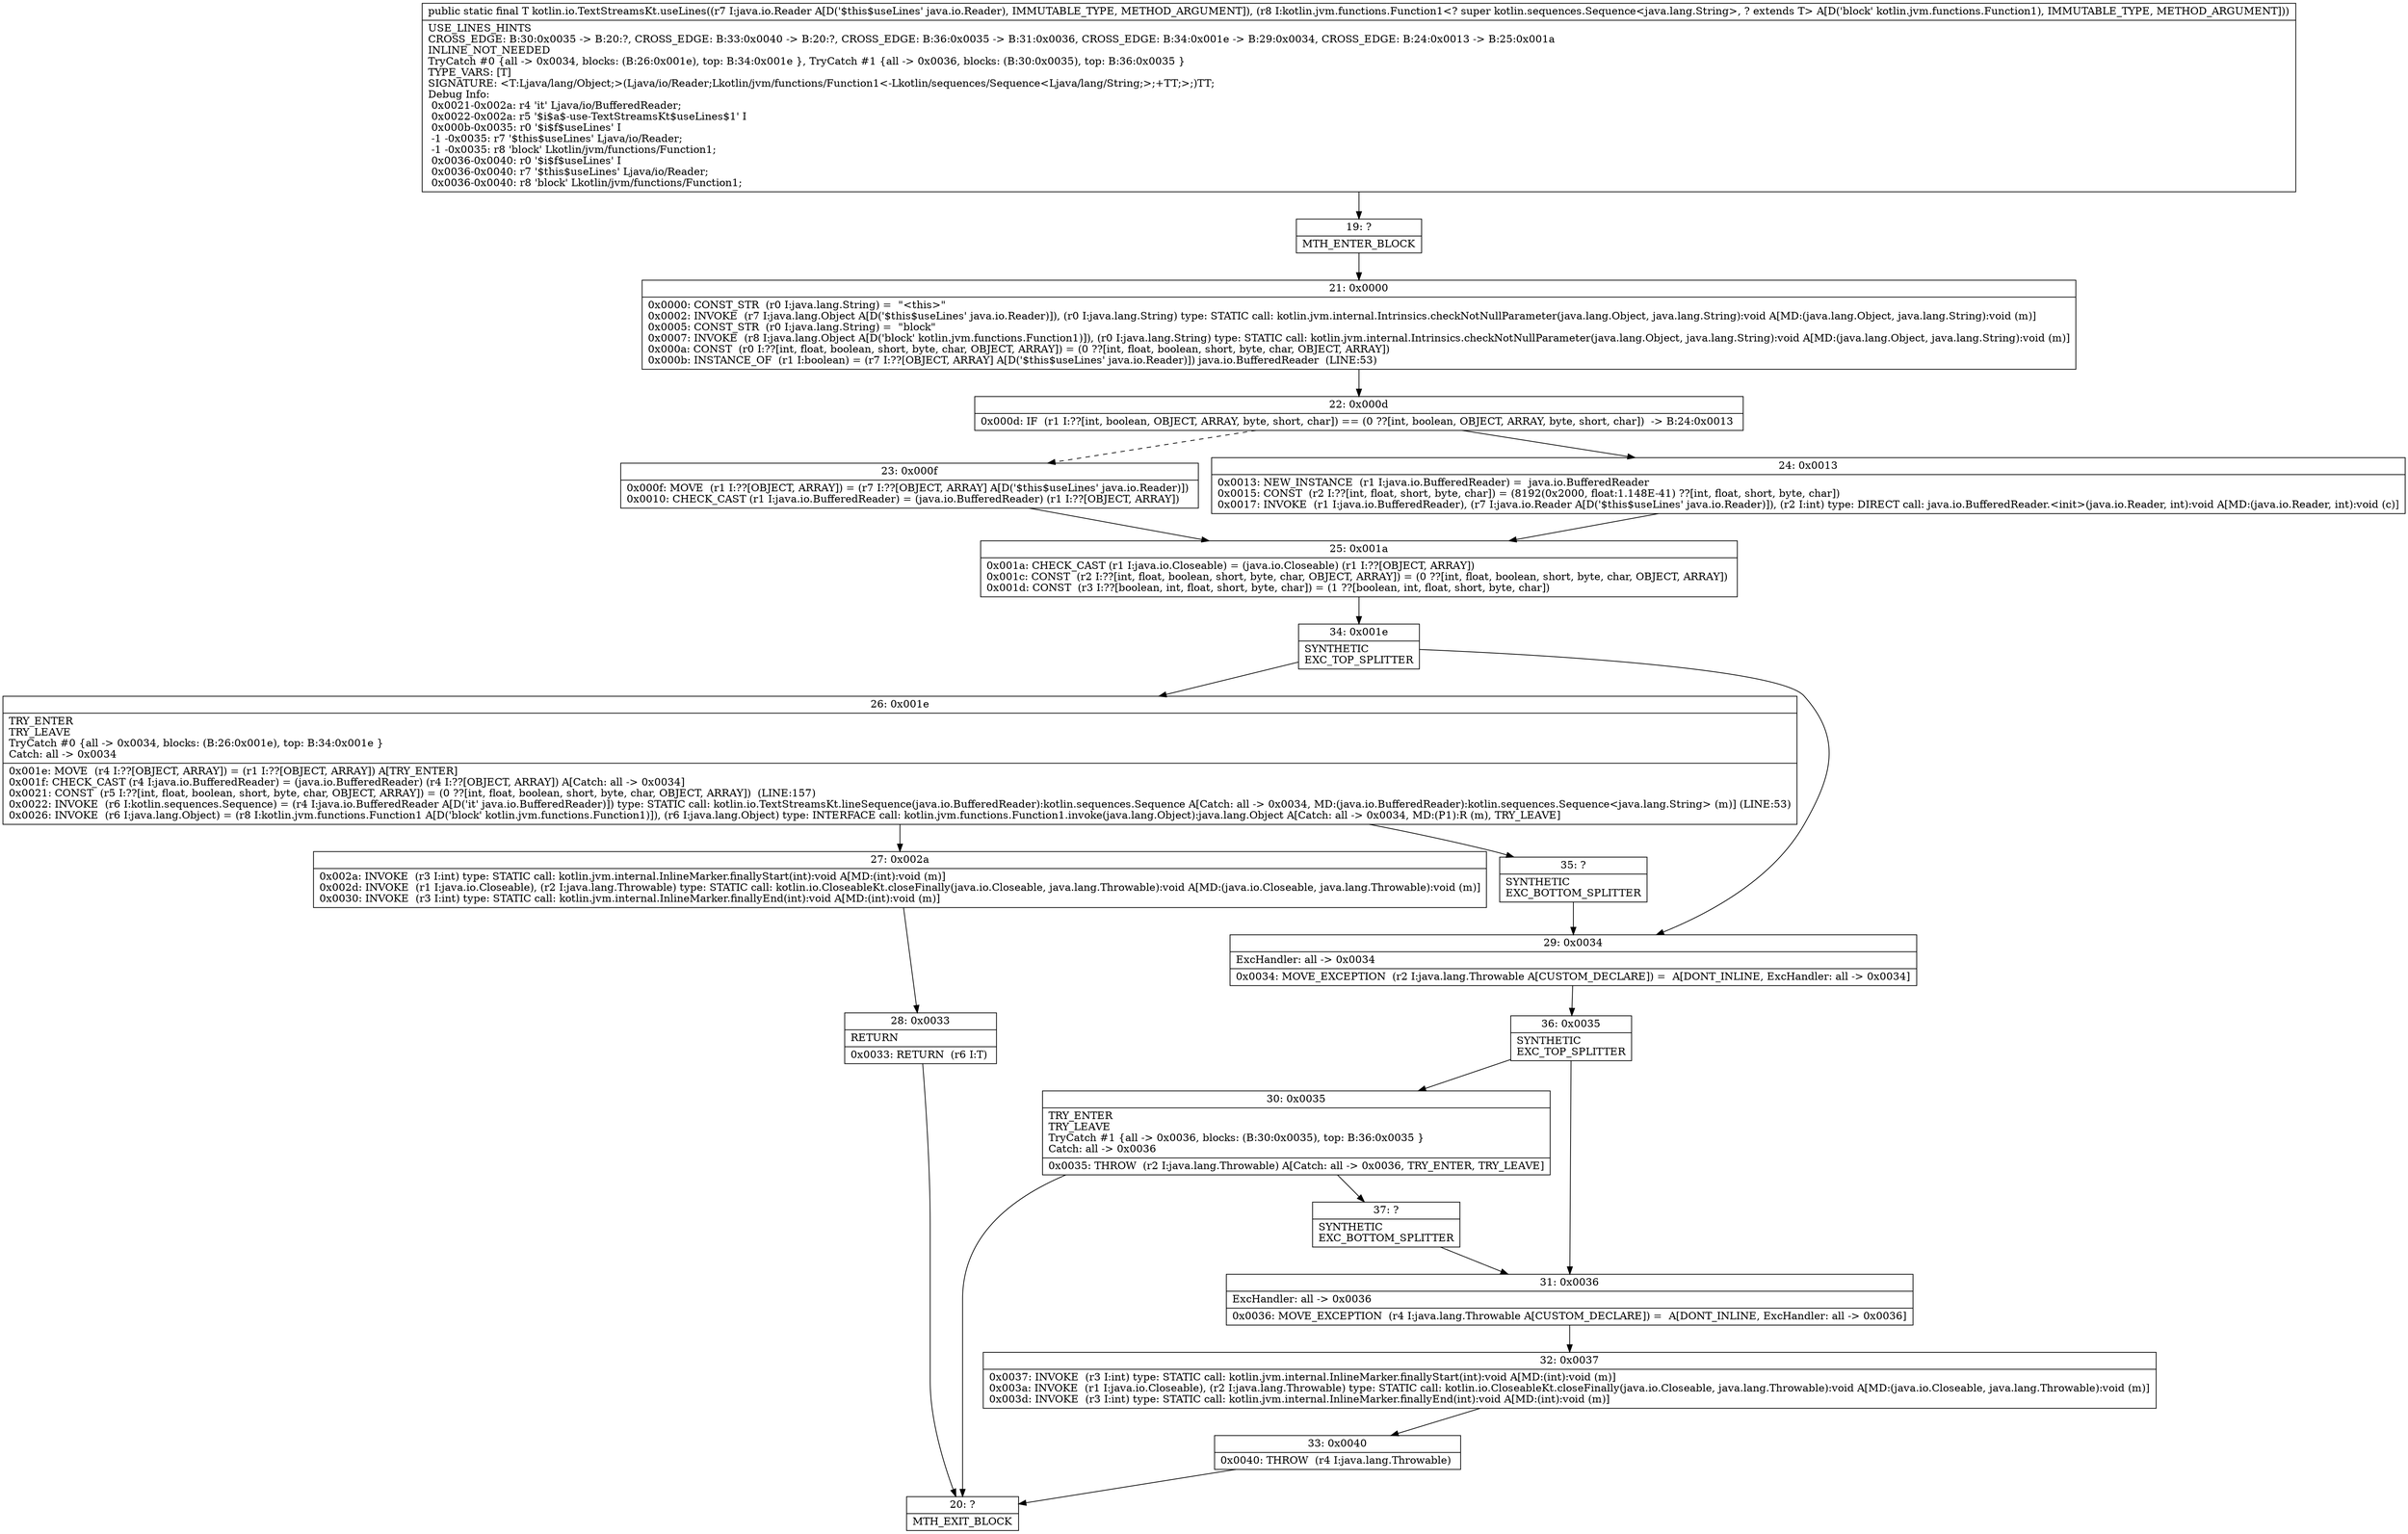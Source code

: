 digraph "CFG forkotlin.io.TextStreamsKt.useLines(Ljava\/io\/Reader;Lkotlin\/jvm\/functions\/Function1;)Ljava\/lang\/Object;" {
Node_19 [shape=record,label="{19\:\ ?|MTH_ENTER_BLOCK\l}"];
Node_21 [shape=record,label="{21\:\ 0x0000|0x0000: CONST_STR  (r0 I:java.lang.String) =  \"\<this\>\" \l0x0002: INVOKE  (r7 I:java.lang.Object A[D('$this$useLines' java.io.Reader)]), (r0 I:java.lang.String) type: STATIC call: kotlin.jvm.internal.Intrinsics.checkNotNullParameter(java.lang.Object, java.lang.String):void A[MD:(java.lang.Object, java.lang.String):void (m)]\l0x0005: CONST_STR  (r0 I:java.lang.String) =  \"block\" \l0x0007: INVOKE  (r8 I:java.lang.Object A[D('block' kotlin.jvm.functions.Function1)]), (r0 I:java.lang.String) type: STATIC call: kotlin.jvm.internal.Intrinsics.checkNotNullParameter(java.lang.Object, java.lang.String):void A[MD:(java.lang.Object, java.lang.String):void (m)]\l0x000a: CONST  (r0 I:??[int, float, boolean, short, byte, char, OBJECT, ARRAY]) = (0 ??[int, float, boolean, short, byte, char, OBJECT, ARRAY]) \l0x000b: INSTANCE_OF  (r1 I:boolean) = (r7 I:??[OBJECT, ARRAY] A[D('$this$useLines' java.io.Reader)]) java.io.BufferedReader  (LINE:53)\l}"];
Node_22 [shape=record,label="{22\:\ 0x000d|0x000d: IF  (r1 I:??[int, boolean, OBJECT, ARRAY, byte, short, char]) == (0 ??[int, boolean, OBJECT, ARRAY, byte, short, char])  \-\> B:24:0x0013 \l}"];
Node_23 [shape=record,label="{23\:\ 0x000f|0x000f: MOVE  (r1 I:??[OBJECT, ARRAY]) = (r7 I:??[OBJECT, ARRAY] A[D('$this$useLines' java.io.Reader)]) \l0x0010: CHECK_CAST (r1 I:java.io.BufferedReader) = (java.io.BufferedReader) (r1 I:??[OBJECT, ARRAY]) \l}"];
Node_25 [shape=record,label="{25\:\ 0x001a|0x001a: CHECK_CAST (r1 I:java.io.Closeable) = (java.io.Closeable) (r1 I:??[OBJECT, ARRAY]) \l0x001c: CONST  (r2 I:??[int, float, boolean, short, byte, char, OBJECT, ARRAY]) = (0 ??[int, float, boolean, short, byte, char, OBJECT, ARRAY]) \l0x001d: CONST  (r3 I:??[boolean, int, float, short, byte, char]) = (1 ??[boolean, int, float, short, byte, char]) \l}"];
Node_34 [shape=record,label="{34\:\ 0x001e|SYNTHETIC\lEXC_TOP_SPLITTER\l}"];
Node_26 [shape=record,label="{26\:\ 0x001e|TRY_ENTER\lTRY_LEAVE\lTryCatch #0 \{all \-\> 0x0034, blocks: (B:26:0x001e), top: B:34:0x001e \}\lCatch: all \-\> 0x0034\l|0x001e: MOVE  (r4 I:??[OBJECT, ARRAY]) = (r1 I:??[OBJECT, ARRAY]) A[TRY_ENTER]\l0x001f: CHECK_CAST (r4 I:java.io.BufferedReader) = (java.io.BufferedReader) (r4 I:??[OBJECT, ARRAY]) A[Catch: all \-\> 0x0034]\l0x0021: CONST  (r5 I:??[int, float, boolean, short, byte, char, OBJECT, ARRAY]) = (0 ??[int, float, boolean, short, byte, char, OBJECT, ARRAY])  (LINE:157)\l0x0022: INVOKE  (r6 I:kotlin.sequences.Sequence) = (r4 I:java.io.BufferedReader A[D('it' java.io.BufferedReader)]) type: STATIC call: kotlin.io.TextStreamsKt.lineSequence(java.io.BufferedReader):kotlin.sequences.Sequence A[Catch: all \-\> 0x0034, MD:(java.io.BufferedReader):kotlin.sequences.Sequence\<java.lang.String\> (m)] (LINE:53)\l0x0026: INVOKE  (r6 I:java.lang.Object) = (r8 I:kotlin.jvm.functions.Function1 A[D('block' kotlin.jvm.functions.Function1)]), (r6 I:java.lang.Object) type: INTERFACE call: kotlin.jvm.functions.Function1.invoke(java.lang.Object):java.lang.Object A[Catch: all \-\> 0x0034, MD:(P1):R (m), TRY_LEAVE]\l}"];
Node_27 [shape=record,label="{27\:\ 0x002a|0x002a: INVOKE  (r3 I:int) type: STATIC call: kotlin.jvm.internal.InlineMarker.finallyStart(int):void A[MD:(int):void (m)]\l0x002d: INVOKE  (r1 I:java.io.Closeable), (r2 I:java.lang.Throwable) type: STATIC call: kotlin.io.CloseableKt.closeFinally(java.io.Closeable, java.lang.Throwable):void A[MD:(java.io.Closeable, java.lang.Throwable):void (m)]\l0x0030: INVOKE  (r3 I:int) type: STATIC call: kotlin.jvm.internal.InlineMarker.finallyEnd(int):void A[MD:(int):void (m)]\l}"];
Node_28 [shape=record,label="{28\:\ 0x0033|RETURN\l|0x0033: RETURN  (r6 I:T) \l}"];
Node_20 [shape=record,label="{20\:\ ?|MTH_EXIT_BLOCK\l}"];
Node_35 [shape=record,label="{35\:\ ?|SYNTHETIC\lEXC_BOTTOM_SPLITTER\l}"];
Node_29 [shape=record,label="{29\:\ 0x0034|ExcHandler: all \-\> 0x0034\l|0x0034: MOVE_EXCEPTION  (r2 I:java.lang.Throwable A[CUSTOM_DECLARE]) =  A[DONT_INLINE, ExcHandler: all \-\> 0x0034]\l}"];
Node_36 [shape=record,label="{36\:\ 0x0035|SYNTHETIC\lEXC_TOP_SPLITTER\l}"];
Node_30 [shape=record,label="{30\:\ 0x0035|TRY_ENTER\lTRY_LEAVE\lTryCatch #1 \{all \-\> 0x0036, blocks: (B:30:0x0035), top: B:36:0x0035 \}\lCatch: all \-\> 0x0036\l|0x0035: THROW  (r2 I:java.lang.Throwable) A[Catch: all \-\> 0x0036, TRY_ENTER, TRY_LEAVE]\l}"];
Node_37 [shape=record,label="{37\:\ ?|SYNTHETIC\lEXC_BOTTOM_SPLITTER\l}"];
Node_31 [shape=record,label="{31\:\ 0x0036|ExcHandler: all \-\> 0x0036\l|0x0036: MOVE_EXCEPTION  (r4 I:java.lang.Throwable A[CUSTOM_DECLARE]) =  A[DONT_INLINE, ExcHandler: all \-\> 0x0036]\l}"];
Node_32 [shape=record,label="{32\:\ 0x0037|0x0037: INVOKE  (r3 I:int) type: STATIC call: kotlin.jvm.internal.InlineMarker.finallyStart(int):void A[MD:(int):void (m)]\l0x003a: INVOKE  (r1 I:java.io.Closeable), (r2 I:java.lang.Throwable) type: STATIC call: kotlin.io.CloseableKt.closeFinally(java.io.Closeable, java.lang.Throwable):void A[MD:(java.io.Closeable, java.lang.Throwable):void (m)]\l0x003d: INVOKE  (r3 I:int) type: STATIC call: kotlin.jvm.internal.InlineMarker.finallyEnd(int):void A[MD:(int):void (m)]\l}"];
Node_33 [shape=record,label="{33\:\ 0x0040|0x0040: THROW  (r4 I:java.lang.Throwable) \l}"];
Node_24 [shape=record,label="{24\:\ 0x0013|0x0013: NEW_INSTANCE  (r1 I:java.io.BufferedReader) =  java.io.BufferedReader \l0x0015: CONST  (r2 I:??[int, float, short, byte, char]) = (8192(0x2000, float:1.148E\-41) ??[int, float, short, byte, char]) \l0x0017: INVOKE  (r1 I:java.io.BufferedReader), (r7 I:java.io.Reader A[D('$this$useLines' java.io.Reader)]), (r2 I:int) type: DIRECT call: java.io.BufferedReader.\<init\>(java.io.Reader, int):void A[MD:(java.io.Reader, int):void (c)]\l}"];
MethodNode[shape=record,label="{public static final T kotlin.io.TextStreamsKt.useLines((r7 I:java.io.Reader A[D('$this$useLines' java.io.Reader), IMMUTABLE_TYPE, METHOD_ARGUMENT]), (r8 I:kotlin.jvm.functions.Function1\<? super kotlin.sequences.Sequence\<java.lang.String\>, ? extends T\> A[D('block' kotlin.jvm.functions.Function1), IMMUTABLE_TYPE, METHOD_ARGUMENT]))  | USE_LINES_HINTS\lCROSS_EDGE: B:30:0x0035 \-\> B:20:?, CROSS_EDGE: B:33:0x0040 \-\> B:20:?, CROSS_EDGE: B:36:0x0035 \-\> B:31:0x0036, CROSS_EDGE: B:34:0x001e \-\> B:29:0x0034, CROSS_EDGE: B:24:0x0013 \-\> B:25:0x001a\lINLINE_NOT_NEEDED\lTryCatch #0 \{all \-\> 0x0034, blocks: (B:26:0x001e), top: B:34:0x001e \}, TryCatch #1 \{all \-\> 0x0036, blocks: (B:30:0x0035), top: B:36:0x0035 \}\lTYPE_VARS: [T]\lSIGNATURE: \<T:Ljava\/lang\/Object;\>(Ljava\/io\/Reader;Lkotlin\/jvm\/functions\/Function1\<\-Lkotlin\/sequences\/Sequence\<Ljava\/lang\/String;\>;+TT;\>;)TT;\lDebug Info:\l  0x0021\-0x002a: r4 'it' Ljava\/io\/BufferedReader;\l  0x0022\-0x002a: r5 '$i$a$\-use\-TextStreamsKt$useLines$1' I\l  0x000b\-0x0035: r0 '$i$f$useLines' I\l  \-1 \-0x0035: r7 '$this$useLines' Ljava\/io\/Reader;\l  \-1 \-0x0035: r8 'block' Lkotlin\/jvm\/functions\/Function1;\l  0x0036\-0x0040: r0 '$i$f$useLines' I\l  0x0036\-0x0040: r7 '$this$useLines' Ljava\/io\/Reader;\l  0x0036\-0x0040: r8 'block' Lkotlin\/jvm\/functions\/Function1;\l}"];
MethodNode -> Node_19;Node_19 -> Node_21;
Node_21 -> Node_22;
Node_22 -> Node_23[style=dashed];
Node_22 -> Node_24;
Node_23 -> Node_25;
Node_25 -> Node_34;
Node_34 -> Node_26;
Node_34 -> Node_29;
Node_26 -> Node_27;
Node_26 -> Node_35;
Node_27 -> Node_28;
Node_28 -> Node_20;
Node_35 -> Node_29;
Node_29 -> Node_36;
Node_36 -> Node_30;
Node_36 -> Node_31;
Node_30 -> Node_20;
Node_30 -> Node_37;
Node_37 -> Node_31;
Node_31 -> Node_32;
Node_32 -> Node_33;
Node_33 -> Node_20;
Node_24 -> Node_25;
}

